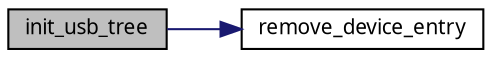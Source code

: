 digraph G
{
  edge [fontname="FreeSans.ttf",fontsize=10,labelfontname="FreeSans.ttf",labelfontsize=10];
  node [fontname="FreeSans.ttf",fontsize=10,shape=record];
  rankdir=LR;
  Node1 [label="init_usb_tree",height=0.2,width=0.4,color="black", fillcolor="grey75", style="filled" fontcolor="black"];
  Node1 -> Node2 [color="midnightblue",fontsize=10,style="solid",fontname="FreeSans.ttf"];
  Node2 [label="remove_device_entry",height=0.2,width=0.4,color="black", fillcolor="white", style="filled",URL="$a00097.html#g9888d76252d97b57557cbff3fbe68c25",tooltip="remove_device_entry"];
}
